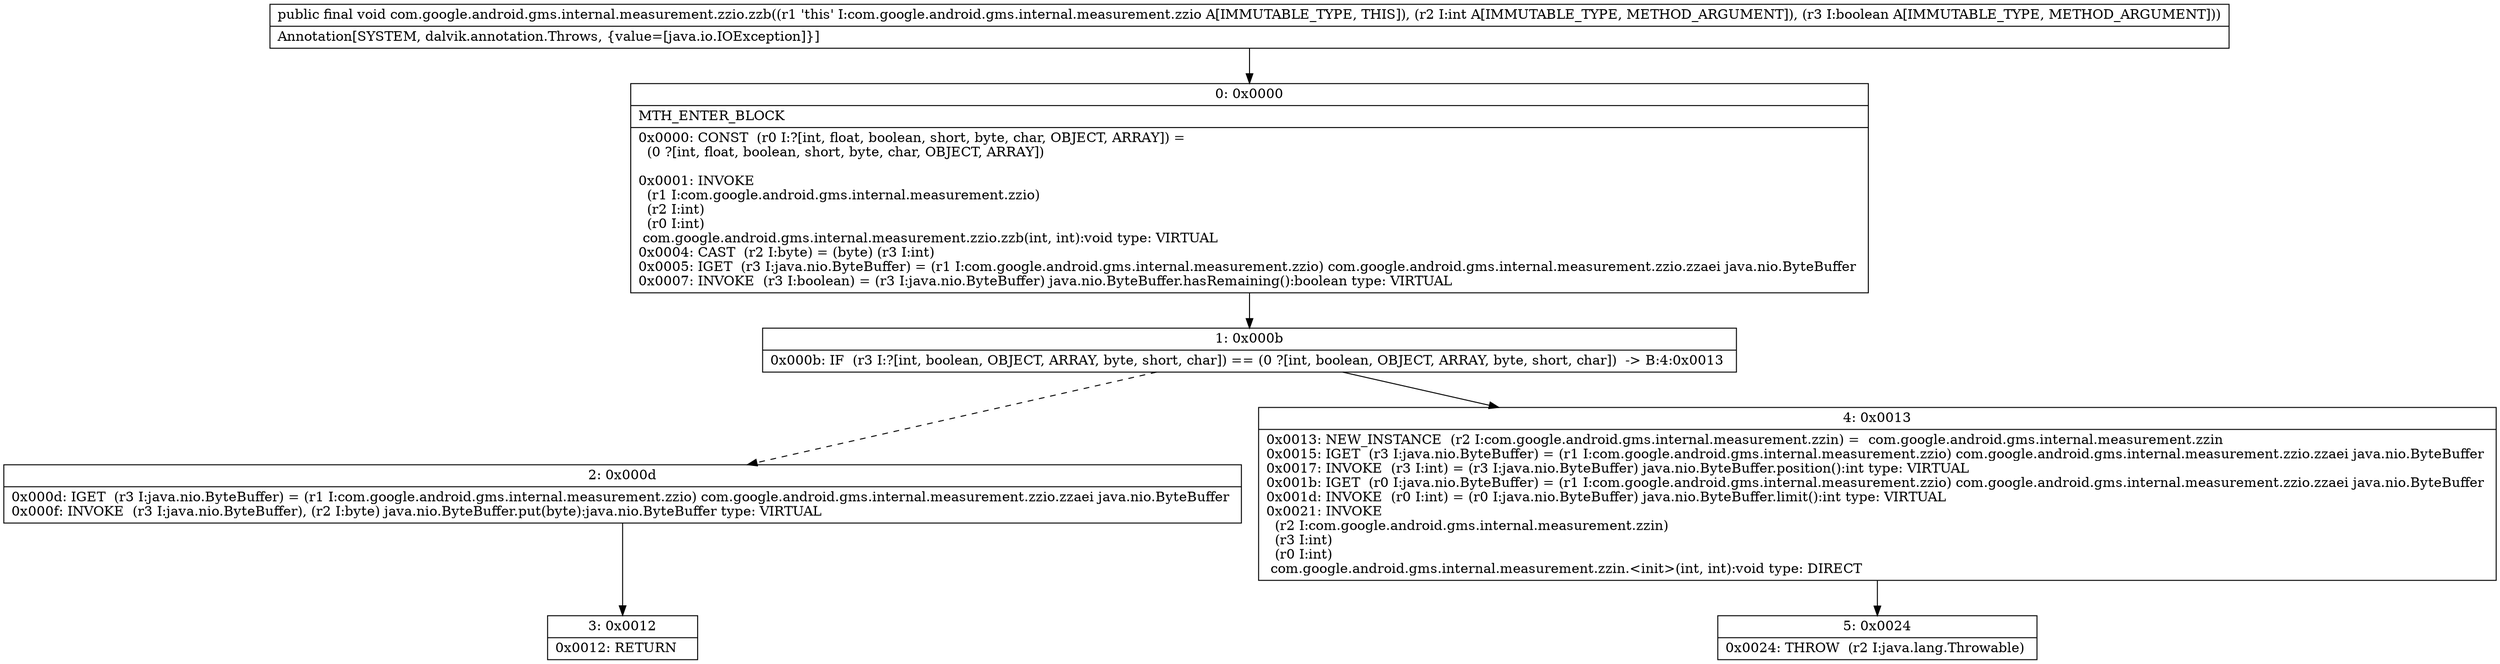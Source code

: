 digraph "CFG forcom.google.android.gms.internal.measurement.zzio.zzb(IZ)V" {
Node_0 [shape=record,label="{0\:\ 0x0000|MTH_ENTER_BLOCK\l|0x0000: CONST  (r0 I:?[int, float, boolean, short, byte, char, OBJECT, ARRAY]) = \l  (0 ?[int, float, boolean, short, byte, char, OBJECT, ARRAY])\l \l0x0001: INVOKE  \l  (r1 I:com.google.android.gms.internal.measurement.zzio)\l  (r2 I:int)\l  (r0 I:int)\l com.google.android.gms.internal.measurement.zzio.zzb(int, int):void type: VIRTUAL \l0x0004: CAST  (r2 I:byte) = (byte) (r3 I:int) \l0x0005: IGET  (r3 I:java.nio.ByteBuffer) = (r1 I:com.google.android.gms.internal.measurement.zzio) com.google.android.gms.internal.measurement.zzio.zzaei java.nio.ByteBuffer \l0x0007: INVOKE  (r3 I:boolean) = (r3 I:java.nio.ByteBuffer) java.nio.ByteBuffer.hasRemaining():boolean type: VIRTUAL \l}"];
Node_1 [shape=record,label="{1\:\ 0x000b|0x000b: IF  (r3 I:?[int, boolean, OBJECT, ARRAY, byte, short, char]) == (0 ?[int, boolean, OBJECT, ARRAY, byte, short, char])  \-\> B:4:0x0013 \l}"];
Node_2 [shape=record,label="{2\:\ 0x000d|0x000d: IGET  (r3 I:java.nio.ByteBuffer) = (r1 I:com.google.android.gms.internal.measurement.zzio) com.google.android.gms.internal.measurement.zzio.zzaei java.nio.ByteBuffer \l0x000f: INVOKE  (r3 I:java.nio.ByteBuffer), (r2 I:byte) java.nio.ByteBuffer.put(byte):java.nio.ByteBuffer type: VIRTUAL \l}"];
Node_3 [shape=record,label="{3\:\ 0x0012|0x0012: RETURN   \l}"];
Node_4 [shape=record,label="{4\:\ 0x0013|0x0013: NEW_INSTANCE  (r2 I:com.google.android.gms.internal.measurement.zzin) =  com.google.android.gms.internal.measurement.zzin \l0x0015: IGET  (r3 I:java.nio.ByteBuffer) = (r1 I:com.google.android.gms.internal.measurement.zzio) com.google.android.gms.internal.measurement.zzio.zzaei java.nio.ByteBuffer \l0x0017: INVOKE  (r3 I:int) = (r3 I:java.nio.ByteBuffer) java.nio.ByteBuffer.position():int type: VIRTUAL \l0x001b: IGET  (r0 I:java.nio.ByteBuffer) = (r1 I:com.google.android.gms.internal.measurement.zzio) com.google.android.gms.internal.measurement.zzio.zzaei java.nio.ByteBuffer \l0x001d: INVOKE  (r0 I:int) = (r0 I:java.nio.ByteBuffer) java.nio.ByteBuffer.limit():int type: VIRTUAL \l0x0021: INVOKE  \l  (r2 I:com.google.android.gms.internal.measurement.zzin)\l  (r3 I:int)\l  (r0 I:int)\l com.google.android.gms.internal.measurement.zzin.\<init\>(int, int):void type: DIRECT \l}"];
Node_5 [shape=record,label="{5\:\ 0x0024|0x0024: THROW  (r2 I:java.lang.Throwable) \l}"];
MethodNode[shape=record,label="{public final void com.google.android.gms.internal.measurement.zzio.zzb((r1 'this' I:com.google.android.gms.internal.measurement.zzio A[IMMUTABLE_TYPE, THIS]), (r2 I:int A[IMMUTABLE_TYPE, METHOD_ARGUMENT]), (r3 I:boolean A[IMMUTABLE_TYPE, METHOD_ARGUMENT]))  | Annotation[SYSTEM, dalvik.annotation.Throws, \{value=[java.io.IOException]\}]\l}"];
MethodNode -> Node_0;
Node_0 -> Node_1;
Node_1 -> Node_2[style=dashed];
Node_1 -> Node_4;
Node_2 -> Node_3;
Node_4 -> Node_5;
}

